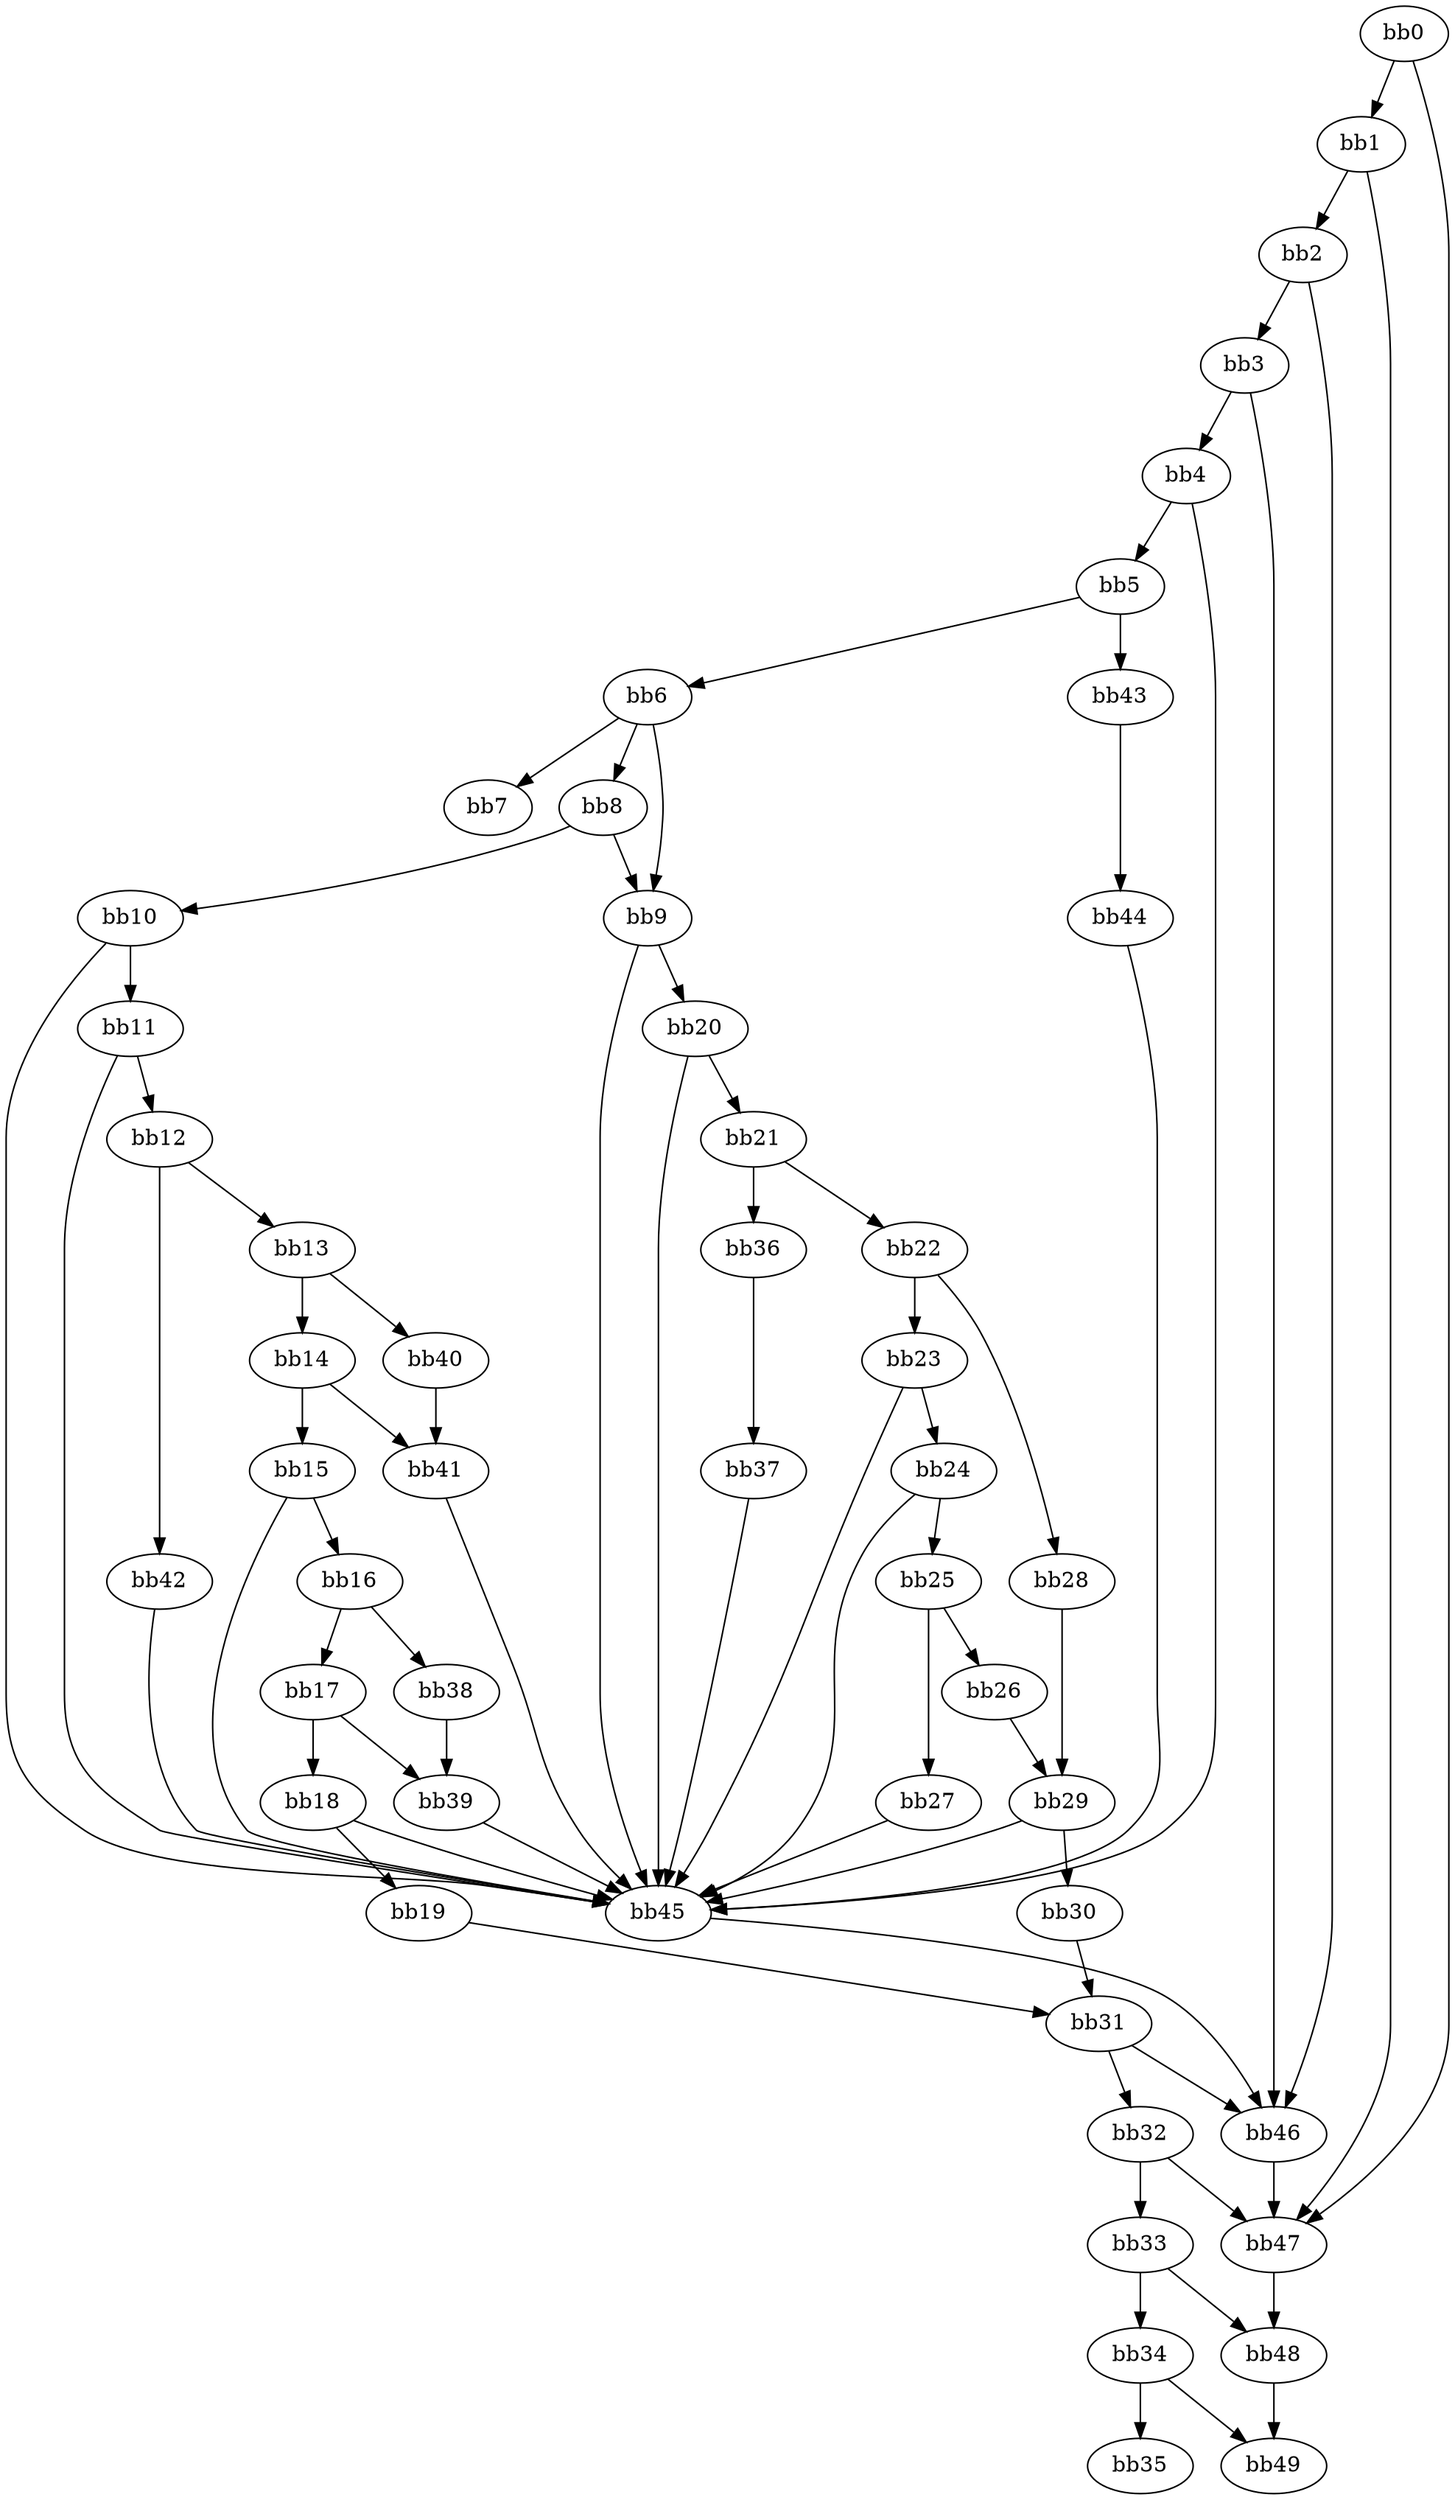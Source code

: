 digraph {
    0 [ label = "bb0\l" ]
    1 [ label = "bb1\l" ]
    2 [ label = "bb2\l" ]
    3 [ label = "bb3\l" ]
    4 [ label = "bb4\l" ]
    5 [ label = "bb5\l" ]
    6 [ label = "bb6\l" ]
    7 [ label = "bb7\l" ]
    8 [ label = "bb8\l" ]
    9 [ label = "bb9\l" ]
    10 [ label = "bb10\l" ]
    11 [ label = "bb11\l" ]
    12 [ label = "bb12\l" ]
    13 [ label = "bb13\l" ]
    14 [ label = "bb14\l" ]
    15 [ label = "bb15\l" ]
    16 [ label = "bb16\l" ]
    17 [ label = "bb17\l" ]
    18 [ label = "bb18\l" ]
    19 [ label = "bb19\l" ]
    20 [ label = "bb20\l" ]
    21 [ label = "bb21\l" ]
    22 [ label = "bb22\l" ]
    23 [ label = "bb23\l" ]
    24 [ label = "bb24\l" ]
    25 [ label = "bb25\l" ]
    26 [ label = "bb26\l" ]
    27 [ label = "bb27\l" ]
    28 [ label = "bb28\l" ]
    29 [ label = "bb29\l" ]
    30 [ label = "bb30\l" ]
    31 [ label = "bb31\l" ]
    32 [ label = "bb32\l" ]
    33 [ label = "bb33\l" ]
    34 [ label = "bb34\l" ]
    35 [ label = "bb35\l" ]
    36 [ label = "bb36\l" ]
    37 [ label = "bb37\l" ]
    38 [ label = "bb38\l" ]
    39 [ label = "bb39\l" ]
    40 [ label = "bb40\l" ]
    41 [ label = "bb41\l" ]
    42 [ label = "bb42\l" ]
    43 [ label = "bb43\l" ]
    44 [ label = "bb44\l" ]
    45 [ label = "bb45\l" ]
    46 [ label = "bb46\l" ]
    47 [ label = "bb47\l" ]
    48 [ label = "bb48\l" ]
    49 [ label = "bb49\l" ]
    0 -> 1 [ ]
    0 -> 47 [ ]
    1 -> 2 [ ]
    1 -> 47 [ ]
    2 -> 3 [ ]
    2 -> 46 [ ]
    3 -> 4 [ ]
    3 -> 46 [ ]
    4 -> 5 [ ]
    4 -> 45 [ ]
    5 -> 6 [ ]
    5 -> 43 [ ]
    6 -> 7 [ ]
    6 -> 8 [ ]
    6 -> 9 [ ]
    8 -> 9 [ ]
    8 -> 10 [ ]
    9 -> 20 [ ]
    9 -> 45 [ ]
    10 -> 11 [ ]
    10 -> 45 [ ]
    11 -> 12 [ ]
    11 -> 45 [ ]
    12 -> 13 [ ]
    12 -> 42 [ ]
    13 -> 14 [ ]
    13 -> 40 [ ]
    14 -> 15 [ ]
    14 -> 41 [ ]
    15 -> 16 [ ]
    15 -> 45 [ ]
    16 -> 17 [ ]
    16 -> 38 [ ]
    17 -> 18 [ ]
    17 -> 39 [ ]
    18 -> 19 [ ]
    18 -> 45 [ ]
    19 -> 31 [ ]
    20 -> 21 [ ]
    20 -> 45 [ ]
    21 -> 22 [ ]
    21 -> 36 [ ]
    22 -> 23 [ ]
    22 -> 28 [ ]
    23 -> 24 [ ]
    23 -> 45 [ ]
    24 -> 25 [ ]
    24 -> 45 [ ]
    25 -> 26 [ ]
    25 -> 27 [ ]
    26 -> 29 [ ]
    27 -> 45 [ ]
    28 -> 29 [ ]
    29 -> 30 [ ]
    29 -> 45 [ ]
    30 -> 31 [ ]
    31 -> 32 [ ]
    31 -> 46 [ ]
    32 -> 33 [ ]
    32 -> 47 [ ]
    33 -> 34 [ ]
    33 -> 48 [ ]
    34 -> 35 [ ]
    34 -> 49 [ ]
    36 -> 37 [ ]
    37 -> 45 [ ]
    38 -> 39 [ ]
    39 -> 45 [ ]
    40 -> 41 [ ]
    41 -> 45 [ ]
    42 -> 45 [ ]
    43 -> 44 [ ]
    44 -> 45 [ ]
    45 -> 46 [ ]
    46 -> 47 [ ]
    47 -> 48 [ ]
    48 -> 49 [ ]
}

